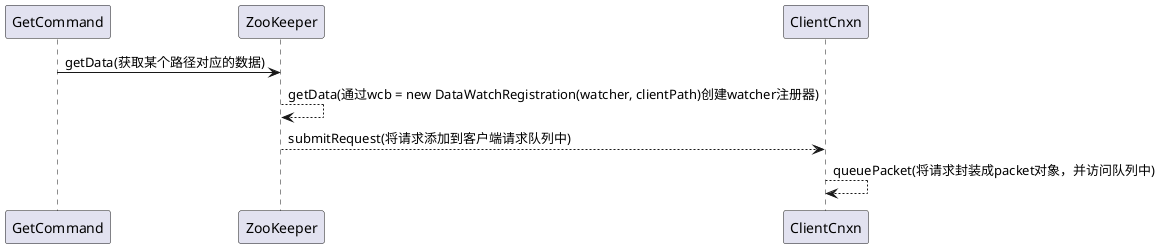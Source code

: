 @startuml
GetCommand -> ZooKeeper: getData(获取某个路径对应的数据)
ZooKeeper --> ZooKeeper: getData(通过wcb = new DataWatchRegistration(watcher, clientPath)创建watcher注册器)
ZooKeeper --> ClientCnxn: submitRequest(将请求添加到客户端请求队列中)
ClientCnxn --> ClientCnxn: queuePacket(将请求封装成packet对象，并访问队列中)

@enduml